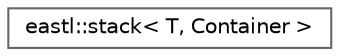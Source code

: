 digraph "类继承关系图"
{
 // LATEX_PDF_SIZE
  bgcolor="transparent";
  edge [fontname=Helvetica,fontsize=10,labelfontname=Helvetica,labelfontsize=10];
  node [fontname=Helvetica,fontsize=10,shape=box,height=0.2,width=0.4];
  rankdir="LR";
  Node0 [id="Node000000",label="eastl::stack\< T, Container \>",height=0.2,width=0.4,color="grey40", fillcolor="white", style="filled",URL="$classeastl_1_1stack.html",tooltip=" "];
}
